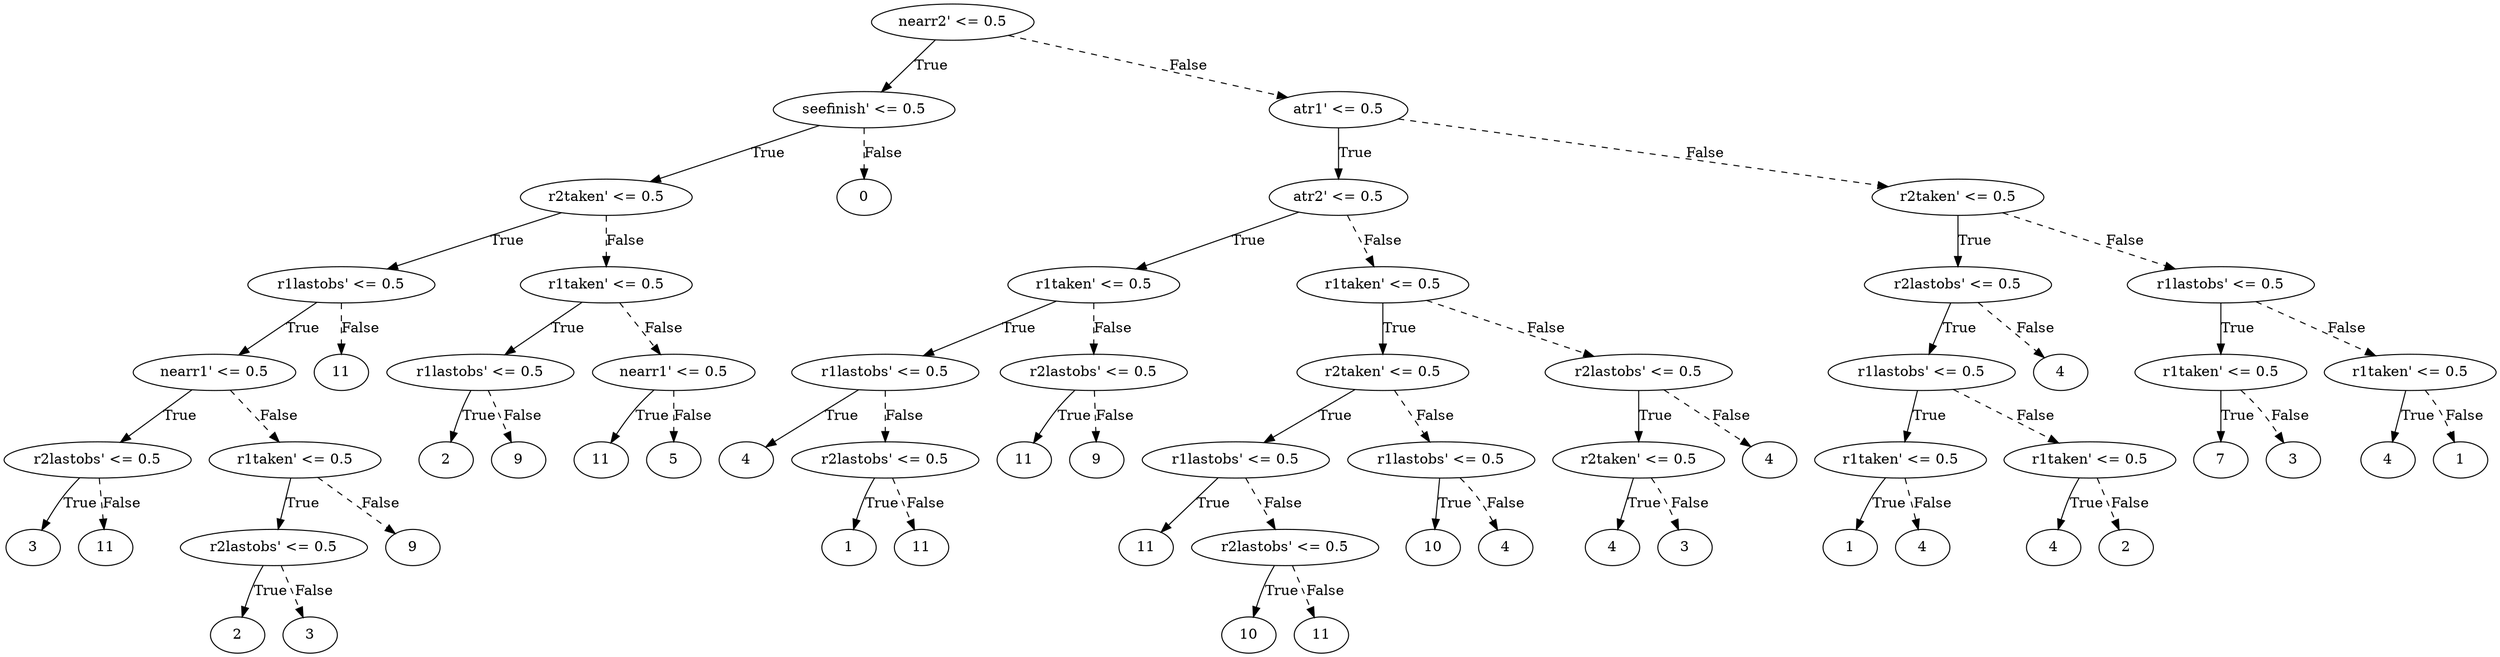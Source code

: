digraph {
0 [label="nearr2' <= 0.5"];
1 [label="seefinish' <= 0.5"];
2 [label="r2taken' <= 0.5"];
3 [label="r1lastobs' <= 0.5"];
4 [label="nearr1' <= 0.5"];
5 [label="r2lastobs' <= 0.5"];
6 [label="3"];
5 -> 6 [label="True"];
7 [label="11"];
5 -> 7 [style="dashed", label="False"];
4 -> 5 [label="True"];
8 [label="r1taken' <= 0.5"];
9 [label="r2lastobs' <= 0.5"];
10 [label="2"];
9 -> 10 [label="True"];
11 [label="3"];
9 -> 11 [style="dashed", label="False"];
8 -> 9 [label="True"];
12 [label="9"];
8 -> 12 [style="dashed", label="False"];
4 -> 8 [style="dashed", label="False"];
3 -> 4 [label="True"];
13 [label="11"];
3 -> 13 [style="dashed", label="False"];
2 -> 3 [label="True"];
14 [label="r1taken' <= 0.5"];
15 [label="r1lastobs' <= 0.5"];
16 [label="2"];
15 -> 16 [label="True"];
17 [label="9"];
15 -> 17 [style="dashed", label="False"];
14 -> 15 [label="True"];
18 [label="nearr1' <= 0.5"];
19 [label="11"];
18 -> 19 [label="True"];
20 [label="5"];
18 -> 20 [style="dashed", label="False"];
14 -> 18 [style="dashed", label="False"];
2 -> 14 [style="dashed", label="False"];
1 -> 2 [label="True"];
21 [label="0"];
1 -> 21 [style="dashed", label="False"];
0 -> 1 [label="True"];
22 [label="atr1' <= 0.5"];
23 [label="atr2' <= 0.5"];
24 [label="r1taken' <= 0.5"];
25 [label="r1lastobs' <= 0.5"];
26 [label="4"];
25 -> 26 [label="True"];
27 [label="r2lastobs' <= 0.5"];
28 [label="1"];
27 -> 28 [label="True"];
29 [label="11"];
27 -> 29 [style="dashed", label="False"];
25 -> 27 [style="dashed", label="False"];
24 -> 25 [label="True"];
30 [label="r2lastobs' <= 0.5"];
31 [label="11"];
30 -> 31 [label="True"];
32 [label="9"];
30 -> 32 [style="dashed", label="False"];
24 -> 30 [style="dashed", label="False"];
23 -> 24 [label="True"];
33 [label="r1taken' <= 0.5"];
34 [label="r2taken' <= 0.5"];
35 [label="r1lastobs' <= 0.5"];
36 [label="11"];
35 -> 36 [label="True"];
37 [label="r2lastobs' <= 0.5"];
38 [label="10"];
37 -> 38 [label="True"];
39 [label="11"];
37 -> 39 [style="dashed", label="False"];
35 -> 37 [style="dashed", label="False"];
34 -> 35 [label="True"];
40 [label="r1lastobs' <= 0.5"];
41 [label="10"];
40 -> 41 [label="True"];
42 [label="4"];
40 -> 42 [style="dashed", label="False"];
34 -> 40 [style="dashed", label="False"];
33 -> 34 [label="True"];
43 [label="r2lastobs' <= 0.5"];
44 [label="r2taken' <= 0.5"];
45 [label="4"];
44 -> 45 [label="True"];
46 [label="3"];
44 -> 46 [style="dashed", label="False"];
43 -> 44 [label="True"];
47 [label="4"];
43 -> 47 [style="dashed", label="False"];
33 -> 43 [style="dashed", label="False"];
23 -> 33 [style="dashed", label="False"];
22 -> 23 [label="True"];
48 [label="r2taken' <= 0.5"];
49 [label="r2lastobs' <= 0.5"];
50 [label="r1lastobs' <= 0.5"];
51 [label="r1taken' <= 0.5"];
52 [label="1"];
51 -> 52 [label="True"];
53 [label="4"];
51 -> 53 [style="dashed", label="False"];
50 -> 51 [label="True"];
54 [label="r1taken' <= 0.5"];
55 [label="4"];
54 -> 55 [label="True"];
56 [label="2"];
54 -> 56 [style="dashed", label="False"];
50 -> 54 [style="dashed", label="False"];
49 -> 50 [label="True"];
57 [label="4"];
49 -> 57 [style="dashed", label="False"];
48 -> 49 [label="True"];
58 [label="r1lastobs' <= 0.5"];
59 [label="r1taken' <= 0.5"];
60 [label="7"];
59 -> 60 [label="True"];
61 [label="3"];
59 -> 61 [style="dashed", label="False"];
58 -> 59 [label="True"];
62 [label="r1taken' <= 0.5"];
63 [label="4"];
62 -> 63 [label="True"];
64 [label="1"];
62 -> 64 [style="dashed", label="False"];
58 -> 62 [style="dashed", label="False"];
48 -> 58 [style="dashed", label="False"];
22 -> 48 [style="dashed", label="False"];
0 -> 22 [style="dashed", label="False"];

}